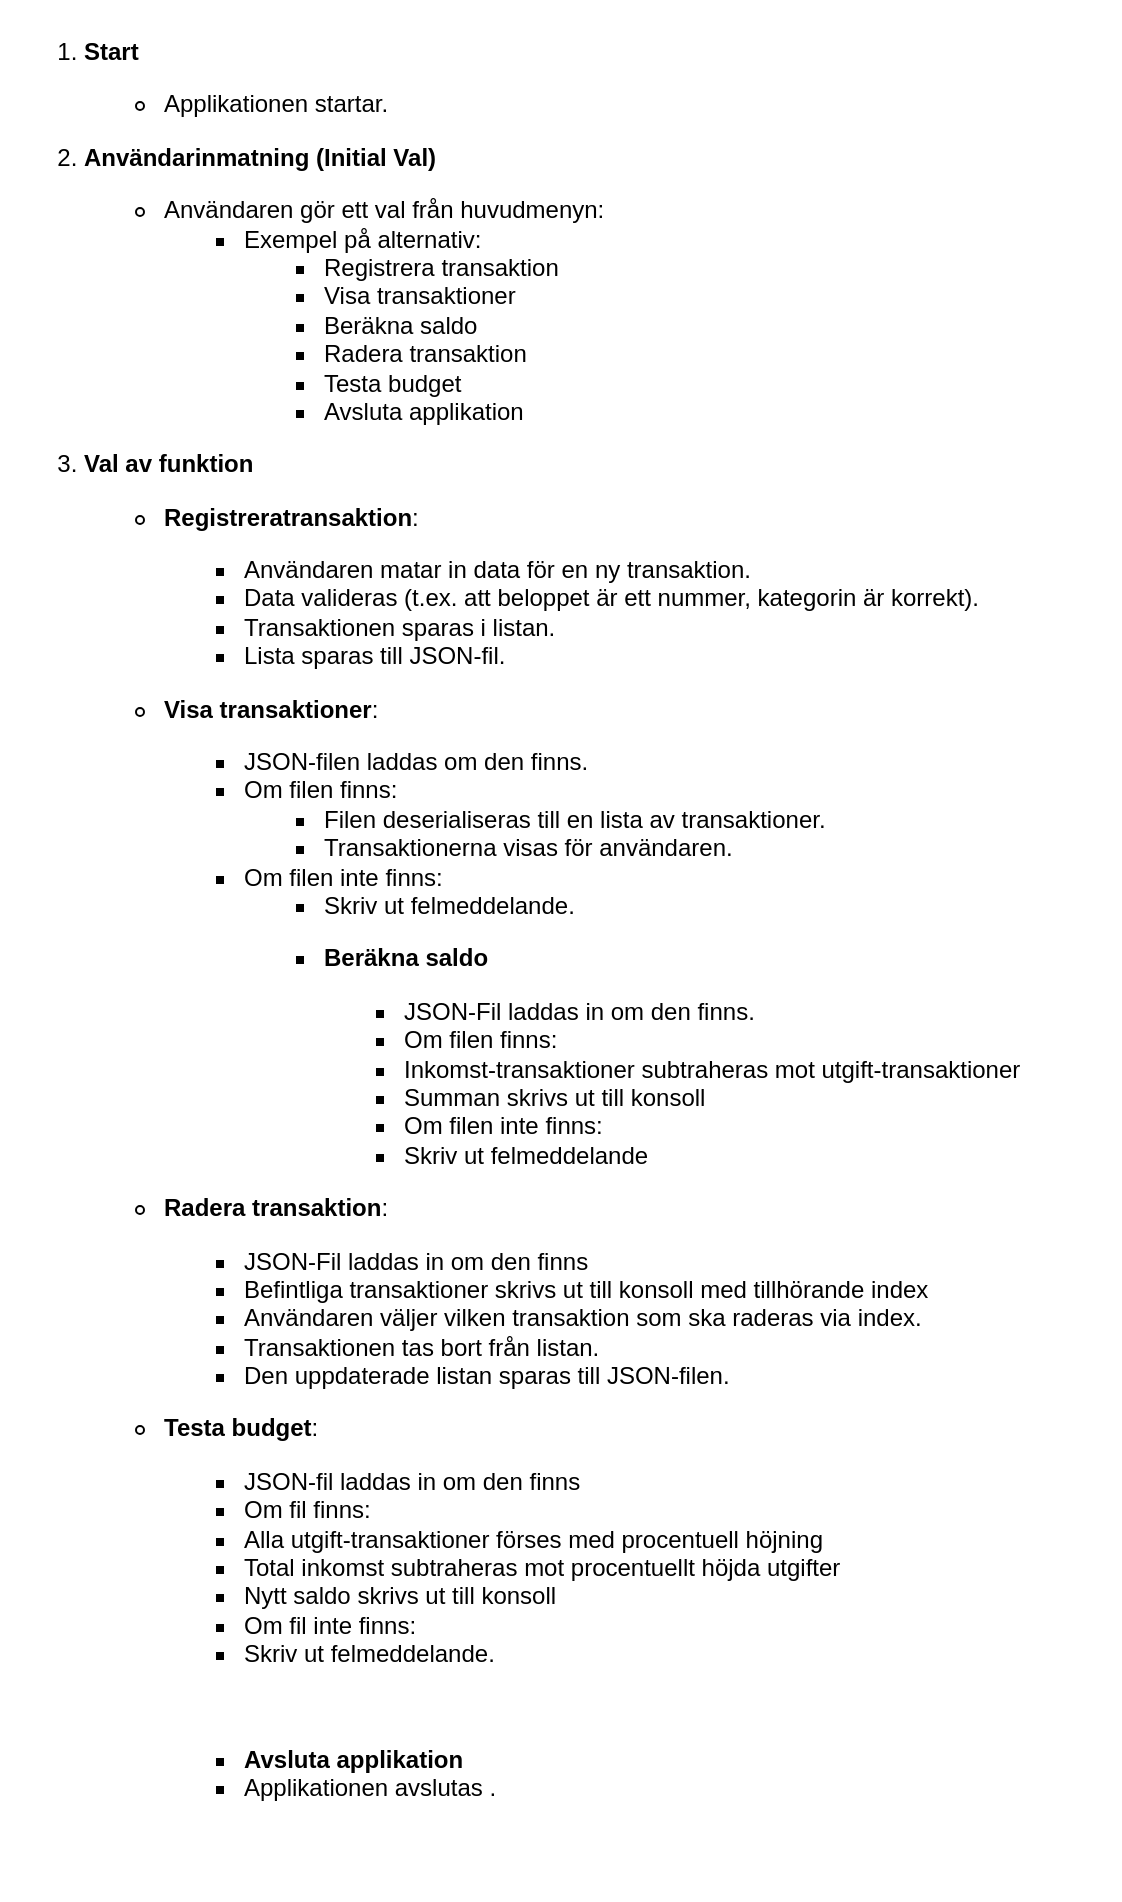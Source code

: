 <mxfile>
    <diagram id="-3uPQN7wGYH7QftNhOzi" name="Page-1">
        <mxGraphModel dx="2341" dy="887" grid="1" gridSize="10" guides="1" tooltips="1" connect="1" arrows="1" fold="1" page="1" pageScale="1" pageWidth="850" pageHeight="1100" math="0" shadow="0">
            <root>
                <mxCell id="0"/>
                <mxCell id="1" parent="0"/>
                <mxCell id="2" value="&lt;ol&gt;&lt;li&gt;&lt;p&gt;&lt;strong&gt;Start&lt;/strong&gt;&lt;/p&gt;&lt;ul&gt;&lt;li&gt;Applikationen startar.&lt;/li&gt;&lt;/ul&gt;&lt;/li&gt;&lt;li&gt;&lt;p&gt;&lt;strong&gt;Användarinmatning (Initial Val)&lt;/strong&gt;&lt;/p&gt;&lt;ul&gt;&lt;li&gt;Användaren gör ett val från huvudmenyn:&lt;ul&gt;&lt;li&gt;Exempel på alternativ:&lt;ul&gt;&lt;li&gt;Registrera transaktion&lt;/li&gt;&lt;li&gt;Visa transaktioner&lt;/li&gt;&lt;li&gt;Beräkna saldo&lt;/li&gt;&lt;li&gt;Radera transaktion&lt;/li&gt;&lt;li&gt;Testa budget&lt;/li&gt;&lt;li&gt;Avsluta applikation&lt;/li&gt;&lt;/ul&gt;&lt;/li&gt;&lt;/ul&gt;&lt;/li&gt;&lt;/ul&gt;&lt;/li&gt;&lt;li&gt;&lt;p&gt;&lt;strong&gt;Val av funktion&lt;/strong&gt;&lt;/p&gt;&lt;/li&gt;&lt;ul&gt;&lt;li&gt;&lt;p&gt;&lt;strong&gt;Registreratransaktion&lt;/strong&gt;:&lt;/p&gt;&lt;ul&gt;&lt;li&gt;Användaren matar in data för en ny transaktion.&lt;/li&gt;&lt;li&gt;Data valideras (t.ex. att beloppet är ett nummer, kategorin är korrekt).&lt;/li&gt;&lt;li&gt;Transaktionen sparas i listan.&lt;/li&gt;&lt;li&gt;Lista sparas till JSON-fil.&lt;/li&gt;&lt;/ul&gt;&lt;/li&gt;&lt;li&gt;&lt;p&gt;&lt;strong&gt;Visa transaktioner&lt;/strong&gt;:&lt;/p&gt;&lt;ul&gt;&lt;li&gt;JSON-filen laddas om den finns.&lt;/li&gt;&lt;li&gt;Om filen finns:&lt;ul&gt;&lt;li&gt;Filen deserialiseras till en lista av transaktioner.&lt;/li&gt;&lt;li&gt;Transaktionerna visas för användaren.&lt;/li&gt;&lt;/ul&gt;&lt;/li&gt;&lt;li&gt;Om filen inte finns:&lt;ul&gt;&lt;li&gt;Skriv ut felmeddelande.&lt;/li&gt;&lt;li style=&quot;border-color: var(--border-color);&quot;&gt;&lt;p style=&quot;border-color: var(--border-color);&quot;&gt;&lt;strong style=&quot;border-color: var(--border-color);&quot;&gt;Beräkna saldo&lt;/strong&gt;&lt;/p&gt;&lt;ul style=&quot;border-color: var(--border-color);&quot;&gt;&lt;li style=&quot;border-color: var(--border-color);&quot;&gt;&lt;span style=&quot;background-color: initial;&quot;&gt;JSON-Fil laddas in om den finns.&lt;/span&gt;&lt;br&gt;&lt;/li&gt;&lt;li style=&quot;border-color: var(--border-color);&quot;&gt;&lt;span style=&quot;background-color: initial;&quot;&gt;Om filen finns:&lt;/span&gt;&lt;/li&gt;&lt;li style=&quot;border-color: var(--border-color);&quot;&gt;&lt;span style=&quot;background-color: initial;&quot;&gt;Inkomst-transaktioner subtraheras mot utgift-transaktioner&lt;/span&gt;&lt;/li&gt;&lt;li style=&quot;border-color: var(--border-color);&quot;&gt;&lt;span style=&quot;background-color: initial;&quot;&gt;Summan skrivs ut till konsoll&lt;/span&gt;&lt;/li&gt;&lt;li style=&quot;border-color: var(--border-color);&quot;&gt;&lt;span style=&quot;background-color: initial;&quot;&gt;Om filen inte finns:&lt;/span&gt;&lt;/li&gt;&lt;li style=&quot;border-color: var(--border-color);&quot;&gt;Skriv ut felmeddelande&lt;/li&gt;&lt;/ul&gt;&lt;/li&gt;&lt;/ul&gt;&lt;/li&gt;&lt;/ul&gt;&lt;/li&gt;&lt;li&gt;&lt;p&gt;&lt;strong&gt;Radera transaktion&lt;/strong&gt;:&lt;/p&gt;&lt;ul&gt;&lt;li&gt;JSON-Fil laddas in om den finns&lt;/li&gt;&lt;li&gt;Befintliga transaktioner skrivs ut till konsoll med tillhörande index&lt;/li&gt;&lt;li&gt;Användaren väljer vilken transaktion som ska raderas via index.&lt;/li&gt;&lt;li&gt;Transaktionen tas bort från listan.&lt;/li&gt;&lt;li&gt;Den uppdaterade listan sparas till JSON-filen.&lt;/li&gt;&lt;/ul&gt;&lt;/li&gt;&lt;li&gt;&lt;p&gt;&lt;b&gt;Testa budget&lt;/b&gt;:&lt;/p&gt;&lt;/li&gt;&lt;ul&gt;&lt;li&gt;JSON-fil laddas in om den finns&lt;/li&gt;&lt;li&gt;Om fil finns:&lt;/li&gt;&lt;li&gt;Alla utgift-transaktioner förses med procentuell höjning&lt;/li&gt;&lt;li&gt;Total inkomst subtraheras mot procentuellt höjda utgifter&lt;/li&gt;&lt;li&gt;Nytt saldo skrivs ut till konsoll&lt;/li&gt;&lt;li&gt;Om fil inte finns:&lt;/li&gt;&lt;li&gt;Skriv ut felmeddelande.&lt;/li&gt;&lt;/ul&gt;&lt;/ul&gt;&lt;/ol&gt;&lt;div&gt;&lt;br&gt;&lt;/div&gt;&lt;ol&gt;&lt;ul&gt;&lt;ul&gt;&lt;li&gt;&lt;strong style=&quot;background-color: initial;&quot;&gt;Avsluta applikation&lt;/strong&gt;&lt;/li&gt;&lt;li&gt;Applikationen avslutas .&lt;/li&gt;&lt;/ul&gt;&lt;/ul&gt;&lt;/ol&gt;" style="text;whiteSpace=wrap;html=1;" vertex="1" parent="1">
                    <mxGeometry x="-720" y="40" width="560" height="950" as="geometry"/>
                </mxCell>
            </root>
        </mxGraphModel>
    </diagram>
</mxfile>